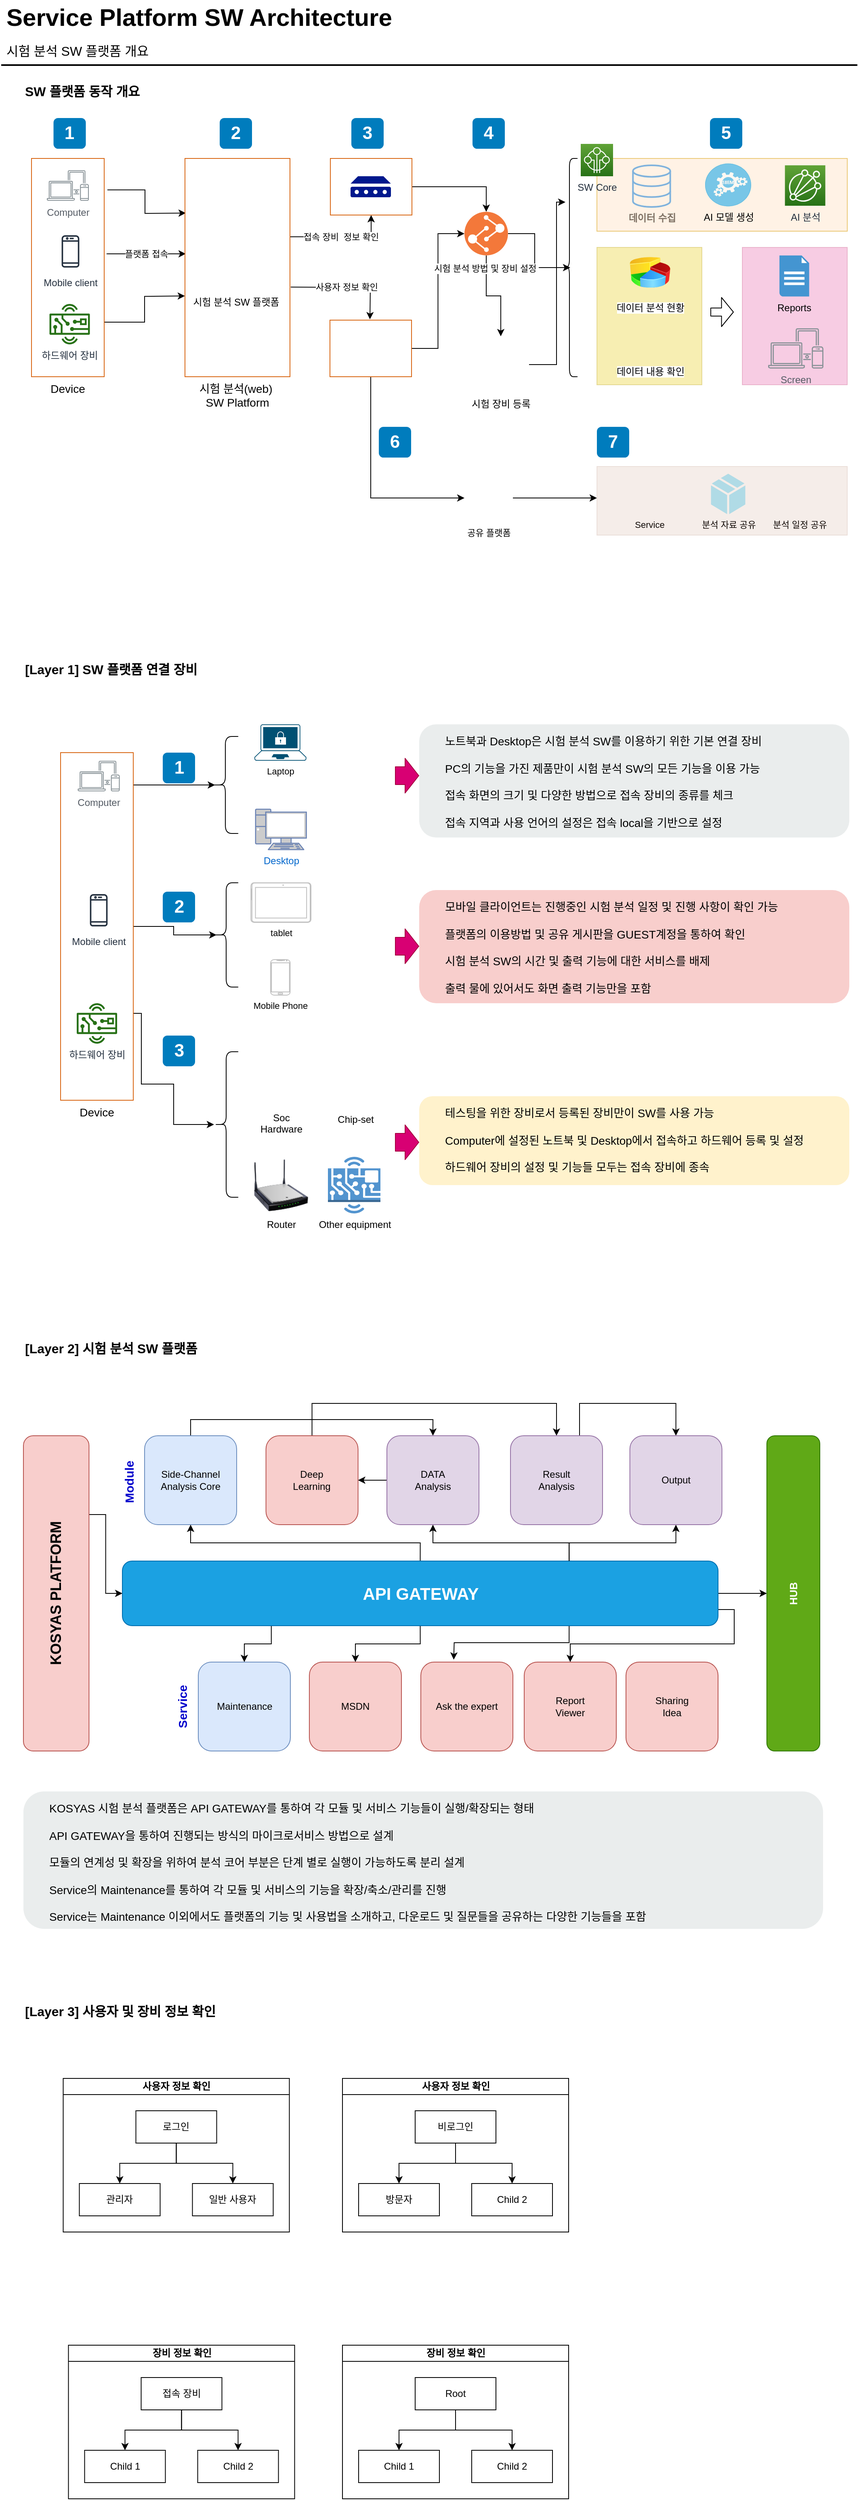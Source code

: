 <mxfile version="13.6.9" type="github">
  <diagram id="Ht1M8jgEwFfnCIfOTk4-" name="Page-1">
    <mxGraphModel dx="1422" dy="794" grid="1" gridSize="10" guides="1" tooltips="1" connect="1" arrows="1" fold="1" page="1" pageScale="1" pageWidth="1169" pageHeight="827" math="0" shadow="0">
      <root>
        <mxCell id="0" />
        <mxCell id="1" parent="0" />
        <mxCell id="BgYx47iS89JeFPh7B9zp-11" value="데이터 수집" style="html=1;verticalLabelPosition=bottom;align=center;labelBackgroundColor=#ffffff;verticalAlign=top;strokeWidth=2;strokeColor=#0080F0;shadow=0;dashed=0;shape=mxgraph.ios7.icons.data;rounded=1;glass=0;fontStyle=1" vertex="1" parent="1">
          <mxGeometry x="834.64" y="268.5" width="46.18" height="51.5" as="geometry" />
        </mxCell>
        <mxCell id="SCVMTBWpLvtzJIhz15lM-34" value="" style="whiteSpace=wrap;html=1;fillColor=#ffe6cc;fontSize=14;dashed=0;fontStyle=0;align=center;verticalAlign=top;strokeColor=#d79b00;spacingLeft=0;labelPosition=center;verticalLabelPosition=bottom;opacity=50;" parent="1" vertex="1">
          <mxGeometry x="790" y="260" width="310" height="90" as="geometry" />
        </mxCell>
        <mxCell id="QFQmXC5sFYSZ4ZFRvqXh-67" value="" style="whiteSpace=wrap;html=1;fillColor=#d80073;fontSize=14;dashed=0;fontStyle=0;align=center;verticalAlign=top;strokeColor=#A50040;spacingLeft=0;labelPosition=center;verticalLabelPosition=bottom;opacity=20;fontColor=#ffffff;" parent="1" vertex="1">
          <mxGeometry x="970" y="370" width="130" height="170" as="geometry" />
        </mxCell>
        <mxCell id="QFQmXC5sFYSZ4ZFRvqXh-66" value="" style="whiteSpace=wrap;html=1;fillColor=#e3c800;fontSize=14;dashed=0;fontStyle=0;align=center;verticalAlign=top;strokeColor=#B09500;spacingLeft=0;labelPosition=center;verticalLabelPosition=bottom;opacity=30;fontColor=#ffffff;" parent="1" vertex="1">
          <mxGeometry x="790" y="370" width="130" height="170" as="geometry" />
        </mxCell>
        <mxCell id="QFQmXC5sFYSZ4ZFRvqXh-15" style="edgeStyle=orthogonalEdgeStyle;rounded=0;orthogonalLoop=1;jettySize=auto;html=1;exitX=1.044;exitY=0.144;exitDx=0;exitDy=0;entryX=0;entryY=0.25;entryDx=0;entryDy=0;exitPerimeter=0;" parent="1" source="-QjtrjUzRDEMRZ5MF8oH-14" edge="1">
          <mxGeometry relative="1" as="geometry">
            <mxPoint x="281" y="327.5" as="targetPoint" />
          </mxGeometry>
        </mxCell>
        <mxCell id="QFQmXC5sFYSZ4ZFRvqXh-16" style="edgeStyle=orthogonalEdgeStyle;rounded=0;orthogonalLoop=1;jettySize=auto;html=1;exitX=1;exitY=0.75;exitDx=0;exitDy=0;entryX=-0.008;entryY=0.63;entryDx=0;entryDy=0;entryPerimeter=0;" parent="1" source="-QjtrjUzRDEMRZ5MF8oH-14" edge="1">
          <mxGeometry relative="1" as="geometry">
            <mxPoint x="279.968" y="430.1" as="targetPoint" />
          </mxGeometry>
        </mxCell>
        <mxCell id="QFQmXC5sFYSZ4ZFRvqXh-17" value="플랫폼 접속" style="edgeStyle=orthogonalEdgeStyle;rounded=0;orthogonalLoop=1;jettySize=auto;html=1;exitX=1.033;exitY=0.437;exitDx=0;exitDy=0;entryX=0;entryY=0.437;entryDx=0;entryDy=0;entryPerimeter=0;exitPerimeter=0;" parent="1" source="-QjtrjUzRDEMRZ5MF8oH-14" edge="1">
          <mxGeometry relative="1" as="geometry">
            <mxPoint x="281" y="377.99" as="targetPoint" />
          </mxGeometry>
        </mxCell>
        <mxCell id="-QjtrjUzRDEMRZ5MF8oH-14" value="Device" style="whiteSpace=wrap;html=1;fillColor=none;fontSize=14;fontColor=#000000;dashed=0;fontStyle=0;align=center;verticalAlign=top;strokeColor=#D86613;gradientColor=none;spacingLeft=0;labelPosition=center;verticalLabelPosition=bottom;" parent="1" vertex="1">
          <mxGeometry x="90" y="260" width="90" height="270" as="geometry" />
        </mxCell>
        <mxCell id="-QjtrjUzRDEMRZ5MF8oH-9" value="1" style="rounded=1;whiteSpace=wrap;html=1;fillColor=#007CBD;strokeColor=none;fontColor=#FFFFFF;fontStyle=1;fontSize=22;" parent="1" vertex="1">
          <mxGeometry x="117.25" y="210" width="40" height="38" as="geometry" />
        </mxCell>
        <mxCell id="-QjtrjUzRDEMRZ5MF8oH-27" value="2" style="rounded=1;whiteSpace=wrap;html=1;fillColor=#007CBD;strokeColor=none;fontColor=#FFFFFF;fontStyle=1;fontSize=22;" parent="1" vertex="1">
          <mxGeometry x="323" y="210" width="40" height="38" as="geometry" />
        </mxCell>
        <mxCell id="-QjtrjUzRDEMRZ5MF8oH-28" value="3" style="rounded=1;whiteSpace=wrap;html=1;fillColor=#007CBD;strokeColor=none;fontColor=#FFFFFF;fontStyle=1;fontSize=22;" parent="1" vertex="1">
          <mxGeometry x="486" y="210" width="40" height="38" as="geometry" />
        </mxCell>
        <mxCell id="-QjtrjUzRDEMRZ5MF8oH-29" value="4" style="rounded=1;whiteSpace=wrap;html=1;fillColor=#007CBD;strokeColor=none;fontColor=#FFFFFF;fontStyle=1;fontSize=22;" parent="1" vertex="1">
          <mxGeometry x="636" y="210" width="40" height="38" as="geometry" />
        </mxCell>
        <mxCell id="-QjtrjUzRDEMRZ5MF8oH-31" value="6" style="rounded=1;whiteSpace=wrap;html=1;fillColor=#007CBD;strokeColor=none;fontColor=#FFFFFF;fontStyle=1;fontSize=22;" parent="1" vertex="1">
          <mxGeometry x="520" y="592" width="40" height="38" as="geometry" />
        </mxCell>
        <mxCell id="-QjtrjUzRDEMRZ5MF8oH-32" value="7" style="rounded=1;whiteSpace=wrap;html=1;fillColor=#007CBD;strokeColor=none;fontColor=#FFFFFF;fontStyle=1;fontSize=22;" parent="1" vertex="1">
          <mxGeometry x="790" y="592" width="40" height="38" as="geometry" />
        </mxCell>
        <mxCell id="-QjtrjUzRDEMRZ5MF8oH-47" value="Service Platform SW Architecture" style="text;html=1;resizable=0;points=[];autosize=1;align=left;verticalAlign=top;spacingTop=-4;fontSize=30;fontStyle=1" parent="1" vertex="1">
          <mxGeometry x="56.5" y="64.5" width="490" height="40" as="geometry" />
        </mxCell>
        <mxCell id="-QjtrjUzRDEMRZ5MF8oH-48" value="시험 분석 SW 플랫폼 개요" style="text;html=1;resizable=0;points=[];autosize=1;align=left;verticalAlign=top;spacingTop=-4;fontSize=16;" parent="1" vertex="1">
          <mxGeometry x="56.5" y="114.5" width="200" height="20" as="geometry" />
        </mxCell>
        <mxCell id="-QjtrjUzRDEMRZ5MF8oH-49" value="SW 플랫폼 동작 개요" style="text;html=1;resizable=0;points=[];autosize=1;align=left;verticalAlign=top;spacingTop=-4;fontSize=16;fontStyle=1" parent="1" vertex="1">
          <mxGeometry x="80" y="164.5" width="170" height="20" as="geometry" />
        </mxCell>
        <mxCell id="SCVMTBWpLvtzJIhz15lM-1" value="" style="line;strokeWidth=2;html=1;fontSize=14;" parent="1" vertex="1">
          <mxGeometry x="52.5" y="139.5" width="1060" height="10" as="geometry" />
        </mxCell>
        <mxCell id="QFQmXC5sFYSZ4ZFRvqXh-31" style="edgeStyle=orthogonalEdgeStyle;rounded=0;orthogonalLoop=1;jettySize=auto;html=1;exitX=0.25;exitY=0.2;exitDx=0;exitDy=0;exitPerimeter=0;entryX=0.25;entryY=0.2;entryDx=0;entryDy=0;entryPerimeter=0;" parent="1" source="SCVMTBWpLvtzJIhz15lM-5" target="SCVMTBWpLvtzJIhz15lM-5" edge="1">
          <mxGeometry relative="1" as="geometry" />
        </mxCell>
        <mxCell id="SCVMTBWpLvtzJIhz15lM-5" value="" style="shape=curlyBracket;whiteSpace=wrap;html=1;rounded=1;fontSize=14;" parent="1" vertex="1">
          <mxGeometry x="746" y="260" width="20" height="270" as="geometry" />
        </mxCell>
        <mxCell id="QFQmXC5sFYSZ4ZFRvqXh-5" value="Mobile client" style="outlineConnect=0;fontColor=#232F3E;gradientColor=none;strokeColor=#232F3E;fillColor=#ffffff;dashed=0;verticalLabelPosition=bottom;verticalAlign=top;align=center;html=1;fontSize=12;fontStyle=0;aspect=fixed;shape=mxgraph.aws4.resourceIcon;resIcon=mxgraph.aws4.mobile_client;" parent="1" vertex="1">
          <mxGeometry x="113.25" y="350" width="50" height="50" as="geometry" />
        </mxCell>
        <mxCell id="QFQmXC5sFYSZ4ZFRvqXh-8" value="하드웨어 장비" style="outlineConnect=0;fontColor=#232F3E;gradientColor=none;fillColor=#277116;strokeColor=none;dashed=0;verticalLabelPosition=bottom;verticalAlign=top;align=center;html=1;fontSize=12;fontStyle=0;aspect=fixed;pointerEvents=1;shape=mxgraph.aws4.hardware_board;" parent="1" vertex="1">
          <mxGeometry x="112.25" y="440" width="50" height="50" as="geometry" />
        </mxCell>
        <mxCell id="QFQmXC5sFYSZ4ZFRvqXh-13" value="시험 분석 SW 플랫폼" style="shape=image;html=1;verticalAlign=top;verticalLabelPosition=bottom;labelBackgroundColor=#ffffff;imageAspect=0;aspect=fixed;image=https://cdn4.iconfinder.com/data/icons/internet-security-flat-2/32/Internet_Security_Browser_webpage_website_web_page-128.png" parent="1" vertex="1">
          <mxGeometry x="294" y="326" width="98" height="98" as="geometry" />
        </mxCell>
        <mxCell id="QFQmXC5sFYSZ4ZFRvqXh-20" value="AI 분석&lt;br&gt;" style="outlineConnect=0;fontColor=#232F3E;gradientColor=#60A337;gradientDirection=north;fillColor=#277116;strokeColor=#ffffff;dashed=0;verticalLabelPosition=bottom;verticalAlign=top;align=center;html=1;fontSize=12;fontStyle=0;aspect=fixed;shape=mxgraph.aws4.resourceIcon;resIcon=mxgraph.aws4.iot_analytics;" parent="1" vertex="1">
          <mxGeometry x="1022.8" y="268.5" width="50" height="50" as="geometry" />
        </mxCell>
        <mxCell id="QFQmXC5sFYSZ4ZFRvqXh-23" value="데이터 분석 현황" style="image;html=1;image=img/lib/clip_art/finance/Pie_Chart_128x128.png" parent="1" vertex="1">
          <mxGeometry x="830.82" y="370.8" width="50" height="60" as="geometry" />
        </mxCell>
        <mxCell id="QFQmXC5sFYSZ4ZFRvqXh-26" value="" style="shape=image;html=1;verticalAlign=top;verticalLabelPosition=bottom;labelBackgroundColor=#ffffff;imageAspect=0;aspect=fixed;image=https://cdn0.iconfinder.com/data/icons/software-engineering-and-video-gaming/512/93_man_user_login_id_identity-128.png" parent="1" vertex="1">
          <mxGeometry x="475" y="460" width="70" height="70" as="geometry" />
        </mxCell>
        <mxCell id="QFQmXC5sFYSZ4ZFRvqXh-28" value="사용자 정보 확인" style="edgeStyle=orthogonalEdgeStyle;rounded=0;orthogonalLoop=1;jettySize=auto;html=1;exitX=1.015;exitY=0.593;exitDx=0;exitDy=0;entryX=0.5;entryY=0;entryDx=0;entryDy=0;exitPerimeter=0;" parent="1" edge="1">
          <mxGeometry relative="1" as="geometry">
            <mxPoint x="410.95" y="419.11" as="sourcePoint" />
            <mxPoint x="509" y="459" as="targetPoint" />
          </mxGeometry>
        </mxCell>
        <mxCell id="QFQmXC5sFYSZ4ZFRvqXh-30" value="접속 장비&amp;nbsp; 정보 확인" style="edgeStyle=orthogonalEdgeStyle;rounded=0;orthogonalLoop=1;jettySize=auto;html=1;exitX=1;exitY=0.359;exitDx=0;exitDy=0;entryX=0.5;entryY=1;entryDx=0;entryDy=0;exitPerimeter=0;" parent="1" source="QFQmXC5sFYSZ4ZFRvqXh-27" target="QFQmXC5sFYSZ4ZFRvqXh-33" edge="1">
          <mxGeometry relative="1" as="geometry" />
        </mxCell>
        <mxCell id="QFQmXC5sFYSZ4ZFRvqXh-27" value="시험 분석(web)&amp;nbsp;&lt;br&gt;SW Platform" style="whiteSpace=wrap;html=1;fillColor=none;fontSize=14;fontColor=#000000;dashed=0;fontStyle=0;align=center;verticalAlign=top;strokeColor=#D86613;gradientColor=none;spacingLeft=0;labelPosition=center;verticalLabelPosition=bottom;" parent="1" vertex="1">
          <mxGeometry x="280" y="260" width="130" height="270" as="geometry" />
        </mxCell>
        <mxCell id="QFQmXC5sFYSZ4ZFRvqXh-29" value="" style="aspect=fixed;pointerEvents=1;shadow=0;dashed=0;html=1;strokeColor=none;labelPosition=center;verticalLabelPosition=bottom;verticalAlign=top;align=center;fillColor=#00188D;shape=mxgraph.mscae.enterprise.device" parent="1" vertex="1">
          <mxGeometry x="485" y="282" width="50" height="26" as="geometry" />
        </mxCell>
        <mxCell id="QFQmXC5sFYSZ4ZFRvqXh-37" style="edgeStyle=orthogonalEdgeStyle;rounded=0;orthogonalLoop=1;jettySize=auto;html=1;exitX=1;exitY=0.5;exitDx=0;exitDy=0;entryX=0.5;entryY=0;entryDx=0;entryDy=0;" parent="1" source="QFQmXC5sFYSZ4ZFRvqXh-33" target="QFQmXC5sFYSZ4ZFRvqXh-46" edge="1">
          <mxGeometry relative="1" as="geometry" />
        </mxCell>
        <mxCell id="QFQmXC5sFYSZ4ZFRvqXh-33" value="" style="whiteSpace=wrap;html=1;fillColor=none;fontSize=14;fontColor=#000000;dashed=0;fontStyle=0;align=center;verticalAlign=top;strokeColor=#D86613;gradientColor=none;spacingLeft=0;labelPosition=center;verticalLabelPosition=bottom;" parent="1" vertex="1">
          <mxGeometry x="460" y="260" width="101" height="70" as="geometry" />
        </mxCell>
        <mxCell id="QFQmXC5sFYSZ4ZFRvqXh-36" style="edgeStyle=orthogonalEdgeStyle;rounded=0;orthogonalLoop=1;jettySize=auto;html=1;exitX=1;exitY=0.5;exitDx=0;exitDy=0;entryX=0;entryY=0.5;entryDx=0;entryDy=0;" parent="1" source="QFQmXC5sFYSZ4ZFRvqXh-35" target="QFQmXC5sFYSZ4ZFRvqXh-46" edge="1">
          <mxGeometry relative="1" as="geometry" />
        </mxCell>
        <mxCell id="QFQmXC5sFYSZ4ZFRvqXh-72" style="edgeStyle=orthogonalEdgeStyle;rounded=0;orthogonalLoop=1;jettySize=auto;html=1;exitX=0.5;exitY=1;exitDx=0;exitDy=0;entryX=0;entryY=0.5;entryDx=0;entryDy=0;" parent="1" source="QFQmXC5sFYSZ4ZFRvqXh-35" target="QFQmXC5sFYSZ4ZFRvqXh-71" edge="1">
          <mxGeometry relative="1" as="geometry" />
        </mxCell>
        <mxCell id="QFQmXC5sFYSZ4ZFRvqXh-35" value="" style="whiteSpace=wrap;html=1;fillColor=none;fontSize=14;fontColor=#000000;dashed=0;fontStyle=0;align=center;verticalAlign=top;strokeColor=#D86613;gradientColor=none;spacingLeft=0;labelPosition=center;verticalLabelPosition=bottom;" parent="1" vertex="1">
          <mxGeometry x="459.5" y="460" width="101" height="70" as="geometry" />
        </mxCell>
        <mxCell id="QFQmXC5sFYSZ4ZFRvqXh-40" value="Reports" style="shadow=0;dashed=0;html=1;strokeColor=none;fillColor=#4495D1;labelPosition=center;verticalLabelPosition=bottom;verticalAlign=top;align=center;outlineConnect=0;shape=mxgraph.veeam.2d.report;" parent="1" vertex="1">
          <mxGeometry x="1016" y="380" width="36.8" height="50.8" as="geometry" />
        </mxCell>
        <mxCell id="QFQmXC5sFYSZ4ZFRvqXh-48" style="edgeStyle=orthogonalEdgeStyle;rounded=0;orthogonalLoop=1;jettySize=auto;html=1;exitX=1;exitY=0.5;exitDx=0;exitDy=0;entryX=0.55;entryY=0.5;entryDx=0;entryDy=0;entryPerimeter=0;" parent="1" source="QFQmXC5sFYSZ4ZFRvqXh-46" target="SCVMTBWpLvtzJIhz15lM-5" edge="1">
          <mxGeometry relative="1" as="geometry" />
        </mxCell>
        <mxCell id="P20q1qlM85yPXvBPcYlH-22" style="edgeStyle=orthogonalEdgeStyle;rounded=0;orthogonalLoop=1;jettySize=auto;html=1;exitX=0.5;exitY=1;exitDx=0;exitDy=0;entryX=0.5;entryY=0;entryDx=0;entryDy=0;" parent="1" source="QFQmXC5sFYSZ4ZFRvqXh-46" target="P20q1qlM85yPXvBPcYlH-21" edge="1">
          <mxGeometry relative="1" as="geometry" />
        </mxCell>
        <mxCell id="QFQmXC5sFYSZ4ZFRvqXh-46" value="시험 분석 방법 및 장비 설정&amp;nbsp;" style="aspect=fixed;perimeter=ellipsePerimeter;html=1;align=center;shadow=0;dashed=0;labelBackgroundColor=#ffffff;fontSize=11;spacingTop=3;image;image=img/lib/ibm/devops/build_test.svg;" parent="1" vertex="1">
          <mxGeometry x="626" y="326" width="54" height="54" as="geometry" />
        </mxCell>
        <mxCell id="QFQmXC5sFYSZ4ZFRvqXh-49" value="5" style="rounded=1;whiteSpace=wrap;html=1;fillColor=#007CBD;strokeColor=none;fontColor=#FFFFFF;fontStyle=1;fontSize=22;" parent="1" vertex="1">
          <mxGeometry x="930" y="210" width="40" height="38" as="geometry" />
        </mxCell>
        <mxCell id="QFQmXC5sFYSZ4ZFRvqXh-53" value="데이터 내용 확인" style="shape=image;html=1;verticalAlign=top;verticalLabelPosition=bottom;labelBackgroundColor=#ffffff;imageAspect=0;aspect=fixed;image=https://cdn0.iconfinder.com/data/icons/business-management-3-4/256/m-21-128.png;opacity=50;" parent="1" vertex="1">
          <mxGeometry x="830.82" y="460" width="50" height="50" as="geometry" />
        </mxCell>
        <mxCell id="QFQmXC5sFYSZ4ZFRvqXh-54" value="AI 모델 생성" style="fillColor=#28A8E0;verticalLabelPosition=bottom;html=1;strokeColor=#ffffff;verticalAlign=top;align=center;points=[[0.145,0.145,0],[0.5,0,0],[0.855,0.145,0],[1,0.5,0],[0.855,0.855,0],[0.5,1,0],[0.145,0.855,0],[0,0.5,0]];pointerEvents=1;shape=mxgraph.cisco_safe.compositeIcon;bgIcon=ellipse;resIcon=mxgraph.cisco_safe.capability.analysis_correlation;opacity=50;" parent="1" vertex="1">
          <mxGeometry x="924" y="266.25" width="57" height="53" as="geometry" />
        </mxCell>
        <mxCell id="QFQmXC5sFYSZ4ZFRvqXh-59" value="SW Core" style="outlineConnect=0;fontColor=#232F3E;gradientColor=#60A337;gradientDirection=north;fillColor=#277116;strokeColor=#ffffff;dashed=0;verticalLabelPosition=bottom;verticalAlign=top;align=center;html=1;fontSize=12;fontStyle=0;aspect=fixed;shape=mxgraph.aws4.resourceIcon;resIcon=mxgraph.aws4.internet_of_things;" parent="1" vertex="1">
          <mxGeometry x="770" y="242" width="40" height="40" as="geometry" />
        </mxCell>
        <mxCell id="SCVMTBWpLvtzJIhz15lM-30" value="Screen" style="outlineConnect=0;gradientColor=none;fontColor=#545B64;strokeColor=none;fillColor=#879196;dashed=0;verticalLabelPosition=bottom;verticalAlign=top;align=center;html=1;fontSize=12;fontStyle=0;aspect=fixed;shape=mxgraph.aws4.illustration_devices;pointerEvents=1" parent="1" vertex="1">
          <mxGeometry x="1002" y="470" width="68.42" height="50" as="geometry" />
        </mxCell>
        <mxCell id="QFQmXC5sFYSZ4ZFRvqXh-68" value="" style="shape=flexArrow;endArrow=classic;html=1;endWidth=25;endSize=4.57;" parent="1" edge="1">
          <mxGeometry width="50" height="50" relative="1" as="geometry">
            <mxPoint x="930.5" y="450" as="sourcePoint" />
            <mxPoint x="959.5" y="450" as="targetPoint" />
          </mxGeometry>
        </mxCell>
        <mxCell id="QFQmXC5sFYSZ4ZFRvqXh-77" style="edgeStyle=orthogonalEdgeStyle;rounded=0;orthogonalLoop=1;jettySize=auto;html=1;exitX=1;exitY=0.5;exitDx=0;exitDy=0;entryX=0;entryY=0.5;entryDx=0;entryDy=0;fontSize=11;fontColor=#000000;" parent="1" source="QFQmXC5sFYSZ4ZFRvqXh-71" edge="1">
          <mxGeometry relative="1" as="geometry">
            <mxPoint x="790" y="680" as="targetPoint" />
          </mxGeometry>
        </mxCell>
        <mxCell id="QFQmXC5sFYSZ4ZFRvqXh-71" value="공유 플랫폼" style="shape=image;html=1;verticalAlign=top;verticalLabelPosition=bottom;labelBackgroundColor=#ffffff;imageAspect=0;aspect=fixed;image=https://cdn2.iconfinder.com/data/icons/quarantine-4/64/online_community_work_communication_meeting_monitor0-128.png;opacity=30;fontSize=11;" parent="1" vertex="1">
          <mxGeometry x="626" y="650" width="60" height="60" as="geometry" />
        </mxCell>
        <mxCell id="QFQmXC5sFYSZ4ZFRvqXh-78" value="Service" style="shape=image;html=1;verticalAlign=top;verticalLabelPosition=bottom;labelBackgroundColor=#ffffff;imageAspect=0;aspect=fixed;image=https://cdn4.iconfinder.com/data/icons/free-3d-social-icons/png/128x128/MySpace.png;fontSize=11;fontColor=#000000;opacity=30;" parent="1" vertex="1">
          <mxGeometry x="830" y="650" width="50" height="50" as="geometry" />
        </mxCell>
        <mxCell id="QFQmXC5sFYSZ4ZFRvqXh-80" value="분석 일정 공유" style="shape=image;html=1;verticalAlign=top;verticalLabelPosition=bottom;labelBackgroundColor=#ffffff;imageAspect=0;aspect=fixed;image=https://cdn0.iconfinder.com/data/icons/ikooni-outline-free-basic/128/free-20-128.png;fontSize=11;fontColor=#000000;opacity=30;" parent="1" vertex="1">
          <mxGeometry x="1016" y="650" width="50" height="50" as="geometry" />
        </mxCell>
        <mxCell id="QFQmXC5sFYSZ4ZFRvqXh-79" value="분석 자료 공유" style="verticalLabelPosition=bottom;html=1;verticalAlign=top;align=center;strokeColor=none;fillColor=#00BEF2;shape=mxgraph.azure.cloud_service_package_file;fontSize=11;fontColor=#000000;opacity=30;" parent="1" vertex="1">
          <mxGeometry x="931.25" y="650" width="42.5" height="50" as="geometry" />
        </mxCell>
        <mxCell id="QFQmXC5sFYSZ4ZFRvqXh-81" value="" style="whiteSpace=wrap;html=1;fillColor=#a0522d;fontSize=14;dashed=0;fontStyle=0;align=center;verticalAlign=top;strokeColor=#6D1F00;spacingLeft=0;labelPosition=center;verticalLabelPosition=bottom;opacity=10;fontColor=#ffffff;" parent="1" vertex="1">
          <mxGeometry x="790" y="641" width="310" height="85" as="geometry" />
        </mxCell>
        <mxCell id="QFQmXC5sFYSZ4ZFRvqXh-82" value="[Layer 1] SW 플랫폼 연결 장비" style="text;html=1;resizable=0;points=[];autosize=1;align=left;verticalAlign=top;spacingTop=-4;fontSize=16;fontStyle=1" parent="1" vertex="1">
          <mxGeometry x="80" y="880" width="240" height="20" as="geometry" />
        </mxCell>
        <mxCell id="QFQmXC5sFYSZ4ZFRvqXh-97" style="edgeStyle=orthogonalEdgeStyle;rounded=0;orthogonalLoop=1;jettySize=auto;html=1;exitX=1;exitY=0.25;exitDx=0;exitDy=0;entryX=0.1;entryY=0.5;entryDx=0;entryDy=0;entryPerimeter=0;fontSize=11;fontColor=#000000;" parent="1" source="QFQmXC5sFYSZ4ZFRvqXh-83" target="QFQmXC5sFYSZ4ZFRvqXh-87" edge="1">
          <mxGeometry relative="1" as="geometry">
            <Array as="points">
              <mxPoint x="216" y="1035" />
            </Array>
          </mxGeometry>
        </mxCell>
        <mxCell id="QFQmXC5sFYSZ4ZFRvqXh-102" style="edgeStyle=orthogonalEdgeStyle;rounded=0;orthogonalLoop=1;jettySize=auto;html=1;exitX=1;exitY=0.5;exitDx=0;exitDy=0;entryX=0.1;entryY=0.5;entryDx=0;entryDy=0;entryPerimeter=0;fontSize=11;fontColor=#000000;" parent="1" source="QFQmXC5sFYSZ4ZFRvqXh-83" target="QFQmXC5sFYSZ4ZFRvqXh-98" edge="1">
          <mxGeometry relative="1" as="geometry" />
        </mxCell>
        <mxCell id="P20q1qlM85yPXvBPcYlH-17" style="edgeStyle=orthogonalEdgeStyle;rounded=0;orthogonalLoop=1;jettySize=auto;html=1;exitX=1;exitY=0.75;exitDx=0;exitDy=0;" parent="1" source="QFQmXC5sFYSZ4ZFRvqXh-83" target="P20q1qlM85yPXvBPcYlH-16" edge="1">
          <mxGeometry relative="1" as="geometry">
            <Array as="points">
              <mxPoint x="226" y="1318" />
              <mxPoint x="226" y="1405" />
              <mxPoint x="266" y="1405" />
              <mxPoint x="266" y="1455" />
            </Array>
          </mxGeometry>
        </mxCell>
        <mxCell id="QFQmXC5sFYSZ4ZFRvqXh-83" value="Device" style="whiteSpace=wrap;html=1;fillColor=none;fontSize=14;fontColor=#000000;dashed=0;fontStyle=0;align=center;verticalAlign=top;strokeColor=#D86613;gradientColor=none;spacingLeft=0;labelPosition=center;verticalLabelPosition=bottom;" parent="1" vertex="1">
          <mxGeometry x="126" y="995" width="90" height="430" as="geometry" />
        </mxCell>
        <mxCell id="QFQmXC5sFYSZ4ZFRvqXh-84" value="Computer" style="outlineConnect=0;gradientColor=none;fontColor=#545B64;strokeColor=none;fillColor=#879196;dashed=0;verticalLabelPosition=bottom;verticalAlign=top;align=center;html=1;fontSize=12;fontStyle=0;aspect=fixed;shape=mxgraph.aws4.illustration_devices;pointerEvents=1" parent="1" vertex="1">
          <mxGeometry x="147.25" y="1005" width="52" height="38" as="geometry" />
        </mxCell>
        <mxCell id="QFQmXC5sFYSZ4ZFRvqXh-85" value="Mobile client" style="outlineConnect=0;fontColor=#232F3E;gradientColor=none;strokeColor=#232F3E;fillColor=#ffffff;dashed=0;verticalLabelPosition=bottom;verticalAlign=top;align=center;html=1;fontSize=12;fontStyle=0;aspect=fixed;shape=mxgraph.aws4.resourceIcon;resIcon=mxgraph.aws4.mobile_client;" parent="1" vertex="1">
          <mxGeometry x="148.25" y="1165" width="50" height="50" as="geometry" />
        </mxCell>
        <mxCell id="QFQmXC5sFYSZ4ZFRvqXh-86" value="하드웨어 장비" style="outlineConnect=0;fontColor=#232F3E;gradientColor=none;fillColor=#277116;strokeColor=none;dashed=0;verticalLabelPosition=bottom;verticalAlign=top;align=center;html=1;fontSize=12;fontStyle=0;aspect=fixed;pointerEvents=1;shape=mxgraph.aws4.hardware_board;" parent="1" vertex="1">
          <mxGeometry x="146" y="1305" width="50" height="50" as="geometry" />
        </mxCell>
        <mxCell id="QFQmXC5sFYSZ4ZFRvqXh-87" value="" style="shape=curlyBracket;whiteSpace=wrap;html=1;rounded=1;fontSize=14;" parent="1" vertex="1">
          <mxGeometry x="314" y="975" width="32" height="120" as="geometry" />
        </mxCell>
        <mxCell id="QFQmXC5sFYSZ4ZFRvqXh-92" value="Laptop" style="points=[[0.13,0.02,0],[0.5,0,0],[0.87,0.02,0],[0.885,0.4,0],[0.985,0.985,0],[0.5,1,0],[0.015,0.985,0],[0.115,0.4,0]];verticalLabelPosition=bottom;html=1;verticalAlign=top;aspect=fixed;align=center;pointerEvents=1;shape=mxgraph.cisco19.secure_endpoints;fillColor=#005073;strokeColor=none;fontSize=11;fontColor=#000000;" parent="1" vertex="1">
          <mxGeometry x="366" y="960" width="64.29" height="45" as="geometry" />
        </mxCell>
        <mxCell id="QFQmXC5sFYSZ4ZFRvqXh-94" value="Desktop" style="fontColor=#0066CC;verticalAlign=top;verticalLabelPosition=bottom;labelPosition=center;align=center;html=1;outlineConnect=0;fillColor=#CCCCCC;strokeColor=#6881B3;gradientColor=none;gradientDirection=north;strokeWidth=2;shape=mxgraph.networks.pc;" parent="1" vertex="1">
          <mxGeometry x="367.43" y="1065" width="62.86" height="50" as="geometry" />
        </mxCell>
        <mxCell id="QFQmXC5sFYSZ4ZFRvqXh-96" value="Computer" style="outlineConnect=0;gradientColor=none;fontColor=#545B64;strokeColor=none;fillColor=#879196;dashed=0;verticalLabelPosition=bottom;verticalAlign=top;align=center;html=1;fontSize=12;fontStyle=0;aspect=fixed;shape=mxgraph.aws4.illustration_devices;pointerEvents=1" parent="1" vertex="1">
          <mxGeometry x="109" y="274.5" width="52" height="38" as="geometry" />
        </mxCell>
        <mxCell id="QFQmXC5sFYSZ4ZFRvqXh-98" value="" style="shape=curlyBracket;whiteSpace=wrap;html=1;rounded=1;fontSize=14;" parent="1" vertex="1">
          <mxGeometry x="316" y="1156" width="30" height="129" as="geometry" />
        </mxCell>
        <mxCell id="QFQmXC5sFYSZ4ZFRvqXh-99" value="tablet" style="verticalLabelPosition=bottom;verticalAlign=top;html=1;shadow=0;dashed=0;strokeWidth=1;shape=mxgraph.android.tab2;strokeColor=#c0c0c0;direction=north;fontSize=11;fontColor=#000000;" parent="1" vertex="1">
          <mxGeometry x="361.65" y="1156" width="74.35" height="49" as="geometry" />
        </mxCell>
        <mxCell id="QFQmXC5sFYSZ4ZFRvqXh-101" value="Mobile Phone" style="verticalLabelPosition=bottom;verticalAlign=top;html=1;shadow=0;dashed=0;strokeWidth=1;shape=mxgraph.android.phone2;strokeColor=#c0c0c0;fontSize=11;fontColor=#000000;" parent="1" vertex="1">
          <mxGeometry x="386.07" y="1251" width="24.14" height="44" as="geometry" />
        </mxCell>
        <mxCell id="P20q1qlM85yPXvBPcYlH-1" value="" style="rounded=1;whiteSpace=wrap;html=1;fillColor=#EAEDED;fontSize=22;fontColor=#FFFFFF;strokeColor=none;labelBackgroundColor=none;shadow=0;sketch=0;" parent="1" vertex="1">
          <mxGeometry x="570" y="960" width="532.5" height="140" as="geometry" />
        </mxCell>
        <mxCell id="P20q1qlM85yPXvBPcYlH-2" value="1" style="rounded=1;whiteSpace=wrap;html=1;fillColor=#007CBD;strokeColor=none;fontColor=#FFFFFF;fontStyle=1;fontSize=22;labelBackgroundColor=none;" parent="1" vertex="1">
          <mxGeometry x="252.5" y="995" width="40" height="38" as="geometry" />
        </mxCell>
        <mxCell id="P20q1qlM85yPXvBPcYlH-3" value="2" style="rounded=1;whiteSpace=wrap;html=1;fillColor=#007CBD;strokeColor=none;fontColor=#FFFFFF;fontStyle=1;fontSize=22;labelBackgroundColor=none;" parent="1" vertex="1">
          <mxGeometry x="252.5" y="1167" width="40" height="38" as="geometry" />
        </mxCell>
        <mxCell id="P20q1qlM85yPXvBPcYlH-4" value="3" style="rounded=1;whiteSpace=wrap;html=1;fillColor=#007CBD;strokeColor=none;fontColor=#FFFFFF;fontStyle=1;fontSize=22;labelBackgroundColor=none;" parent="1" vertex="1">
          <mxGeometry x="252.5" y="1345" width="40" height="38" as="geometry" />
        </mxCell>
        <mxCell id="P20q1qlM85yPXvBPcYlH-5" value="노트북과 Desktop은 시험 분석 SW를 이용하기 위한 기본 연결 장비&lt;br&gt;&lt;br&gt;PC의 기능을 가진 제품만이 시험 분석 SW의 모든 기능을 이용 가능&lt;br&gt;&lt;br&gt;접속 화면의 크기 및 다양한 방법으로 접속 장비의 종류를 체크&lt;br&gt;&lt;br&gt;접속 지역과 사용 언어의 설정은 접속 local을 기반으로 설정" style="text;html=1;align=left;verticalAlign=top;spacingTop=-4;fontSize=14;labelBackgroundColor=none;whiteSpace=wrap;" parent="1" vertex="1">
          <mxGeometry x="600" y="970" width="490" height="120" as="geometry" />
        </mxCell>
        <mxCell id="P20q1qlM85yPXvBPcYlH-11" value="Soc&lt;br&gt;Hardware" style="shape=image;html=1;verticalAlign=top;verticalLabelPosition=bottom;labelBackgroundColor=#ffffff;imageAspect=0;aspect=fixed;image=https://cdn2.iconfinder.com/data/icons/computer-technology-23/64/processor-Cpu-microchip-hardware-128.png" parent="1" vertex="1">
          <mxGeometry x="364.86" y="1365" width="68" height="68" as="geometry" />
        </mxCell>
        <mxCell id="P20q1qlM85yPXvBPcYlH-12" value="Other equipment" style="outlineConnect=0;dashed=0;verticalLabelPosition=bottom;verticalAlign=top;align=center;html=1;shape=mxgraph.aws3.hardware_board;fillColor=#5294CF;gradientColor=none;" parent="1" vertex="1">
          <mxGeometry x="457" y="1495" width="65" height="70" as="geometry" />
        </mxCell>
        <mxCell id="P20q1qlM85yPXvBPcYlH-14" value="Router" style="image;html=1;image=img/lib/clip_art/networking/Wireless_Router_N_128x128.png" parent="1" vertex="1">
          <mxGeometry x="365.33" y="1495" width="67" height="70" as="geometry" />
        </mxCell>
        <mxCell id="P20q1qlM85yPXvBPcYlH-15" value="Chip-set" style="shape=image;html=1;verticalAlign=top;verticalLabelPosition=bottom;labelBackgroundColor=#ffffff;imageAspect=0;aspect=fixed;image=https://cdn2.iconfinder.com/data/icons/computer-and-gadget-devices/128/Integrated-circuits-chip-transistor-electronic-128.png" parent="1" vertex="1">
          <mxGeometry x="456" y="1365" width="70" height="70" as="geometry" />
        </mxCell>
        <mxCell id="P20q1qlM85yPXvBPcYlH-16" value="" style="shape=curlyBracket;whiteSpace=wrap;html=1;rounded=1;fontSize=14;" parent="1" vertex="1">
          <mxGeometry x="316" y="1365" width="30" height="180" as="geometry" />
        </mxCell>
        <mxCell id="P20q1qlM85yPXvBPcYlH-23" style="edgeStyle=orthogonalEdgeStyle;rounded=0;orthogonalLoop=1;jettySize=auto;html=1;exitX=1;exitY=0.5;exitDx=0;exitDy=0;entryX=0.25;entryY=0.2;entryDx=0;entryDy=0;entryPerimeter=0;" parent="1" source="P20q1qlM85yPXvBPcYlH-21" target="SCVMTBWpLvtzJIhz15lM-5" edge="1">
          <mxGeometry relative="1" as="geometry">
            <Array as="points">
              <mxPoint x="740" y="515" />
              <mxPoint x="740" y="314" />
            </Array>
          </mxGeometry>
        </mxCell>
        <mxCell id="P20q1qlM85yPXvBPcYlH-21" value="시험 장비 등록" style="shape=image;html=1;verticalAlign=top;verticalLabelPosition=bottom;labelBackgroundColor=#ffffff;imageAspect=0;aspect=fixed;image=https://cdn0.iconfinder.com/data/icons/fatcow/32/cash_register_2.png" parent="1" vertex="1">
          <mxGeometry x="636" y="480" width="70" height="70" as="geometry" />
        </mxCell>
        <mxCell id="P20q1qlM85yPXvBPcYlH-24" value="[Layer 2] 시험 분석 SW 플랫폼&amp;nbsp;" style="text;html=1;resizable=0;points=[];autosize=1;align=left;verticalAlign=top;spacingTop=-4;fontSize=16;fontStyle=1" parent="1" vertex="1">
          <mxGeometry x="80.0" y="1720" width="240" height="20" as="geometry" />
        </mxCell>
        <mxCell id="P20q1qlM85yPXvBPcYlH-25" value="[Layer 3] 사용자 및 장비 정보 확인&amp;nbsp;" style="text;html=1;resizable=0;points=[];autosize=1;align=left;verticalAlign=top;spacingTop=-4;fontSize=16;fontStyle=1" parent="1" vertex="1">
          <mxGeometry x="80.0" y="2540" width="270" height="20" as="geometry" />
        </mxCell>
        <mxCell id="P20q1qlM85yPXvBPcYlH-26" value="" style="rounded=1;whiteSpace=wrap;html=1;fillColor=#f8cecc;fontSize=22;labelBackgroundColor=none;strokeColor=none;" parent="1" vertex="1">
          <mxGeometry x="570" y="1165" width="532.5" height="140" as="geometry" />
        </mxCell>
        <mxCell id="P20q1qlM85yPXvBPcYlH-27" value="모바일 클라이언트는 진행중인 시험 분석 일정 및 진행 사항이 확인 가능&lt;br&gt;&lt;br&gt;플랫폼의 이용방법 및 공유 게시판을 GUEST계정을 통하여 확인&lt;br&gt;&lt;br&gt;시험 분석 SW의 시간 및 출력 기능에 대한 서비스를 배제&lt;br&gt;&lt;br&gt;출력 물에 있어서도 화면 출력 기능만을 포함" style="text;html=1;align=left;verticalAlign=top;spacingTop=-4;fontSize=14;labelBackgroundColor=none;whiteSpace=wrap;" parent="1" vertex="1">
          <mxGeometry x="600" y="1175" width="490" height="120" as="geometry" />
        </mxCell>
        <mxCell id="P20q1qlM85yPXvBPcYlH-28" value="" style="rounded=1;whiteSpace=wrap;html=1;fillColor=#fff2cc;fontSize=22;labelBackgroundColor=none;strokeColor=none;" parent="1" vertex="1">
          <mxGeometry x="570" y="1420" width="532.5" height="110" as="geometry" />
        </mxCell>
        <mxCell id="P20q1qlM85yPXvBPcYlH-29" value="테스팅을 위한 장비로서 등록된 장비만이 SW를 사용 가능&lt;br&gt;&lt;br&gt;Computer에 설정된 노트북 및 Desktop에서 접속하고 하드웨어 등록 및 설정&lt;br&gt;&lt;br&gt;하드웨어 장비의 설정 및 기능들 모두는 접속 장비에 종속&lt;br&gt;&lt;br&gt;&lt;br&gt;&lt;br&gt;&amp;nbsp;" style="text;html=1;align=left;verticalAlign=top;spacingTop=-4;fontSize=14;labelBackgroundColor=none;whiteSpace=wrap;" parent="1" vertex="1">
          <mxGeometry x="600" y="1430" width="490" height="95" as="geometry" />
        </mxCell>
        <mxCell id="o9lZUVFjSXX-9Ml6_j3k-18" style="edgeStyle=orthogonalEdgeStyle;rounded=0;orthogonalLoop=1;jettySize=auto;html=1;exitX=0.5;exitY=0;exitDx=0;exitDy=0;entryX=0.5;entryY=0;entryDx=0;entryDy=0;fontSize=15;fontColor=#0000CC;" parent="1" source="o9lZUVFjSXX-9Ml6_j3k-1" target="o9lZUVFjSXX-9Ml6_j3k-3" edge="1">
          <mxGeometry relative="1" as="geometry" />
        </mxCell>
        <mxCell id="o9lZUVFjSXX-9Ml6_j3k-1" value="Side-Channel&lt;br&gt;Analysis Core" style="rounded=1;whiteSpace=wrap;html=1;fillColor=#dae8fc;strokeColor=#6c8ebf;" parent="1" vertex="1">
          <mxGeometry x="230" y="1840" width="114" height="110" as="geometry" />
        </mxCell>
        <mxCell id="o9lZUVFjSXX-9Ml6_j3k-20" style="edgeStyle=orthogonalEdgeStyle;rounded=0;orthogonalLoop=1;jettySize=auto;html=1;exitX=0.5;exitY=0;exitDx=0;exitDy=0;entryX=0.5;entryY=0;entryDx=0;entryDy=0;fontSize=15;fontColor=#0000CC;" parent="1" source="o9lZUVFjSXX-9Ml6_j3k-2" target="o9lZUVFjSXX-9Ml6_j3k-17" edge="1">
          <mxGeometry relative="1" as="geometry">
            <Array as="points">
              <mxPoint x="437" y="1800" />
              <mxPoint x="740" y="1800" />
            </Array>
          </mxGeometry>
        </mxCell>
        <mxCell id="o9lZUVFjSXX-9Ml6_j3k-2" value="Deep&lt;br&gt;Learning" style="rounded=1;whiteSpace=wrap;html=1;fillColor=#f8cecc;strokeColor=#b85450;strokeWidth=1;" parent="1" vertex="1">
          <mxGeometry x="380.29" y="1840" width="114" height="110" as="geometry" />
        </mxCell>
        <mxCell id="o9lZUVFjSXX-9Ml6_j3k-19" style="edgeStyle=orthogonalEdgeStyle;rounded=0;orthogonalLoop=1;jettySize=auto;html=1;exitX=0;exitY=0.5;exitDx=0;exitDy=0;entryX=1;entryY=0.5;entryDx=0;entryDy=0;fontSize=15;fontColor=#0000CC;" parent="1" source="o9lZUVFjSXX-9Ml6_j3k-3" target="o9lZUVFjSXX-9Ml6_j3k-2" edge="1">
          <mxGeometry relative="1" as="geometry" />
        </mxCell>
        <mxCell id="o9lZUVFjSXX-9Ml6_j3k-3" value="DATA&lt;br&gt;Analysis" style="rounded=1;whiteSpace=wrap;html=1;fillColor=#e1d5e7;strokeColor=#9673a6;strokeWidth=1;" parent="1" vertex="1">
          <mxGeometry x="530" y="1840" width="114" height="110" as="geometry" />
        </mxCell>
        <mxCell id="o9lZUVFjSXX-9Ml6_j3k-21" style="edgeStyle=orthogonalEdgeStyle;rounded=0;orthogonalLoop=1;jettySize=auto;html=1;exitX=0.5;exitY=0;exitDx=0;exitDy=0;entryX=0.5;entryY=1;entryDx=0;entryDy=0;fontSize=15;fontColor=#0000CC;" parent="1" source="o9lZUVFjSXX-9Ml6_j3k-4" target="o9lZUVFjSXX-9Ml6_j3k-1" edge="1">
          <mxGeometry relative="1" as="geometry" />
        </mxCell>
        <mxCell id="o9lZUVFjSXX-9Ml6_j3k-24" style="edgeStyle=orthogonalEdgeStyle;rounded=0;orthogonalLoop=1;jettySize=auto;html=1;exitX=0.25;exitY=1;exitDx=0;exitDy=0;entryX=0.5;entryY=0;entryDx=0;entryDy=0;fontSize=18;fontColor=#0000CC;" parent="1" source="o9lZUVFjSXX-9Ml6_j3k-4" target="o9lZUVFjSXX-9Ml6_j3k-6" edge="1">
          <mxGeometry relative="1" as="geometry" />
        </mxCell>
        <mxCell id="o9lZUVFjSXX-9Ml6_j3k-25" style="edgeStyle=orthogonalEdgeStyle;rounded=0;orthogonalLoop=1;jettySize=auto;html=1;exitX=0.75;exitY=1;exitDx=0;exitDy=0;fontSize=18;fontColor=#0000CC;" parent="1" source="o9lZUVFjSXX-9Ml6_j3k-4" edge="1">
          <mxGeometry relative="1" as="geometry">
            <mxPoint x="612.75" y="2117" as="targetPoint" />
          </mxGeometry>
        </mxCell>
        <mxCell id="o9lZUVFjSXX-9Ml6_j3k-26" style="edgeStyle=orthogonalEdgeStyle;rounded=0;orthogonalLoop=1;jettySize=auto;html=1;exitX=1;exitY=0.75;exitDx=0;exitDy=0;fontSize=18;fontColor=#0000CC;" parent="1" source="o9lZUVFjSXX-9Ml6_j3k-4" target="o9lZUVFjSXX-9Ml6_j3k-8" edge="1">
          <mxGeometry relative="1" as="geometry" />
        </mxCell>
        <mxCell id="o9lZUVFjSXX-9Ml6_j3k-33" value="" style="edgeStyle=orthogonalEdgeStyle;rounded=0;orthogonalLoop=1;jettySize=auto;html=1;fontSize=18;fontColor=#0000CC;" parent="1" source="o9lZUVFjSXX-9Ml6_j3k-4" target="o9lZUVFjSXX-9Ml6_j3k-9" edge="1">
          <mxGeometry relative="1" as="geometry" />
        </mxCell>
        <mxCell id="o9lZUVFjSXX-9Ml6_j3k-34" style="edgeStyle=orthogonalEdgeStyle;rounded=0;orthogonalLoop=1;jettySize=auto;html=1;exitX=0.75;exitY=0;exitDx=0;exitDy=0;entryX=0.5;entryY=1;entryDx=0;entryDy=0;fontSize=18;fontColor=#0000CC;" parent="1" source="o9lZUVFjSXX-9Ml6_j3k-4" target="o9lZUVFjSXX-9Ml6_j3k-29" edge="1">
          <mxGeometry relative="1" as="geometry" />
        </mxCell>
        <mxCell id="BgYx47iS89JeFPh7B9zp-13" style="edgeStyle=orthogonalEdgeStyle;rounded=0;orthogonalLoop=1;jettySize=auto;html=1;exitX=0.5;exitY=1;exitDx=0;exitDy=0;entryX=0.5;entryY=0;entryDx=0;entryDy=0;" edge="1" parent="1" source="o9lZUVFjSXX-9Ml6_j3k-4" target="BgYx47iS89JeFPh7B9zp-12">
          <mxGeometry relative="1" as="geometry" />
        </mxCell>
        <mxCell id="o9lZUVFjSXX-9Ml6_j3k-4" value="API GATEWAY" style="rounded=1;whiteSpace=wrap;html=1;strokeWidth=1;fontStyle=1;fontSize=21;fillColor=#1ba1e2;strokeColor=#006EAF;fontColor=#ffffff;" parent="1" vertex="1">
          <mxGeometry x="202.5" y="1995" width="737.5" height="80" as="geometry" />
        </mxCell>
        <mxCell id="o9lZUVFjSXX-9Ml6_j3k-22" style="edgeStyle=orthogonalEdgeStyle;rounded=0;orthogonalLoop=1;jettySize=auto;html=1;exitX=1;exitY=0.25;exitDx=0;exitDy=0;entryX=0;entryY=0.5;entryDx=0;entryDy=0;fontSize=15;fontColor=#0000CC;" parent="1" source="o9lZUVFjSXX-9Ml6_j3k-5" target="o9lZUVFjSXX-9Ml6_j3k-4" edge="1">
          <mxGeometry relative="1" as="geometry" />
        </mxCell>
        <mxCell id="o9lZUVFjSXX-9Ml6_j3k-5" value="KOSYAS PLATFORM" style="rounded=1;whiteSpace=wrap;html=1;fillColor=#f8cecc;strokeColor=#b85450;strokeWidth=1;horizontal=0;fontStyle=1;fontSize=18;" parent="1" vertex="1">
          <mxGeometry x="80" y="1840" width="81.2" height="390" as="geometry" />
        </mxCell>
        <mxCell id="o9lZUVFjSXX-9Ml6_j3k-6" value="Maintenance" style="rounded=1;whiteSpace=wrap;html=1;fillColor=#dae8fc;strokeColor=#6c8ebf;" parent="1" vertex="1">
          <mxGeometry x="296.5" y="2120" width="114" height="110" as="geometry" />
        </mxCell>
        <mxCell id="o9lZUVFjSXX-9Ml6_j3k-7" value="Ask the expert" style="rounded=1;whiteSpace=wrap;html=1;fillColor=#f8cecc;strokeColor=#b85450;strokeWidth=1;" parent="1" vertex="1">
          <mxGeometry x="572" y="2120" width="114" height="110" as="geometry" />
        </mxCell>
        <mxCell id="o9lZUVFjSXX-9Ml6_j3k-8" value="Report&lt;br&gt;Viewer" style="rounded=1;whiteSpace=wrap;html=1;fillColor=#f8cecc;strokeColor=#b85450;strokeWidth=1;" parent="1" vertex="1">
          <mxGeometry x="700" y="2120" width="114" height="110" as="geometry" />
        </mxCell>
        <mxCell id="o9lZUVFjSXX-9Ml6_j3k-9" value="HUB" style="rounded=1;whiteSpace=wrap;html=1;fillColor=#60a917;strokeColor=#2D7600;strokeWidth=1;horizontal=0;fontStyle=1;fontSize=13;fontColor=#ffffff;" parent="1" vertex="1">
          <mxGeometry x="1000.4" y="1840" width="65.6" height="390" as="geometry" />
        </mxCell>
        <mxCell id="o9lZUVFjSXX-9Ml6_j3k-10" value="Module" style="text;html=1;strokeColor=none;fillColor=none;align=center;verticalAlign=middle;whiteSpace=wrap;rounded=0;fontSize=15;fontStyle=1;horizontal=0;fontColor=#0000CC;" parent="1" vertex="1">
          <mxGeometry x="190" y="1890" width="40" height="15" as="geometry" />
        </mxCell>
        <mxCell id="o9lZUVFjSXX-9Ml6_j3k-14" value="Service" style="text;html=1;strokeColor=none;fillColor=none;align=center;verticalAlign=middle;whiteSpace=wrap;rounded=0;fontSize=15;fontStyle=1;horizontal=0;fontColor=#0000CC;" parent="1" vertex="1">
          <mxGeometry x="256.5" y="2167.5" width="40" height="15" as="geometry" />
        </mxCell>
        <mxCell id="BgYx47iS89JeFPh7B9zp-1" style="edgeStyle=orthogonalEdgeStyle;rounded=0;orthogonalLoop=1;jettySize=auto;html=1;exitX=0.75;exitY=0;exitDx=0;exitDy=0;entryX=0.5;entryY=0;entryDx=0;entryDy=0;" edge="1" parent="1" source="o9lZUVFjSXX-9Ml6_j3k-17" target="o9lZUVFjSXX-9Ml6_j3k-29">
          <mxGeometry relative="1" as="geometry">
            <Array as="points">
              <mxPoint x="769" y="1800" />
              <mxPoint x="888" y="1800" />
            </Array>
          </mxGeometry>
        </mxCell>
        <mxCell id="o9lZUVFjSXX-9Ml6_j3k-17" value="Result&lt;br&gt;Analysis" style="rounded=1;whiteSpace=wrap;html=1;fillColor=#e1d5e7;strokeColor=#9673a6;strokeWidth=1;" parent="1" vertex="1">
          <mxGeometry x="683" y="1840" width="114" height="110" as="geometry" />
        </mxCell>
        <mxCell id="o9lZUVFjSXX-9Ml6_j3k-23" style="edgeStyle=orthogonalEdgeStyle;rounded=0;orthogonalLoop=1;jettySize=auto;html=1;exitX=0.75;exitY=0;exitDx=0;exitDy=0;entryX=0.5;entryY=1;entryDx=0;entryDy=0;fontSize=15;fontColor=#0000CC;" parent="1" source="o9lZUVFjSXX-9Ml6_j3k-4" target="o9lZUVFjSXX-9Ml6_j3k-3" edge="1">
          <mxGeometry relative="1" as="geometry">
            <mxPoint x="511.25" y="2010" as="sourcePoint" />
            <mxPoint x="297" y="1960" as="targetPoint" />
          </mxGeometry>
        </mxCell>
        <mxCell id="o9lZUVFjSXX-9Ml6_j3k-27" value="Sharing&lt;br&gt;Idea" style="rounded=1;whiteSpace=wrap;html=1;fillColor=#f8cecc;strokeColor=#b85450;strokeWidth=1;" parent="1" vertex="1">
          <mxGeometry x="826" y="2120" width="114" height="110" as="geometry" />
        </mxCell>
        <mxCell id="o9lZUVFjSXX-9Ml6_j3k-29" value="Output" style="rounded=1;whiteSpace=wrap;html=1;fillColor=#e1d5e7;strokeColor=#9673a6;strokeWidth=1;" parent="1" vertex="1">
          <mxGeometry x="830.82" y="1840" width="114" height="110" as="geometry" />
        </mxCell>
        <mxCell id="BgYx47iS89JeFPh7B9zp-6" value="" style="rounded=1;whiteSpace=wrap;html=1;fillColor=#EAEDED;fontSize=22;fontColor=#FFFFFF;strokeColor=none;labelBackgroundColor=none;shadow=0;sketch=0;" vertex="1" parent="1">
          <mxGeometry x="80" y="2280" width="990" height="170" as="geometry" />
        </mxCell>
        <mxCell id="BgYx47iS89JeFPh7B9zp-7" value="KOSYAS 시험 분석 플랫폼은 API GATEWAY를 통하여 각 모듈 및 서비스 기능들이 실행/확장되는 형태&lt;br&gt;&lt;br&gt;API GATEWAY을 통하여 진행되는 방식의 마이크로서비스 방법으로 설계&lt;br&gt;&lt;br&gt;모듈의 연계성 및 확장을 위하여 분석 코어 부분은 단계 별로 실행이 가능하도록 분리 설계&lt;br&gt;&lt;br&gt;Service의 Maintenance를 통하여 각 모듈 및 서비스의 기능을 확장/축소/관리를 진행&lt;br&gt;&lt;br&gt;Service는 Maintenance 이외에서도 플랫폼의 기능 및 사용법을 소개하고, 다운로드 및 질문들을 공유하는 다양한 기능들을 포함&amp;nbsp;" style="text;html=1;align=left;verticalAlign=top;spacingTop=-4;fontSize=14;labelBackgroundColor=none;whiteSpace=wrap;" vertex="1" parent="1">
          <mxGeometry x="110" y="2290" width="930" height="150" as="geometry" />
        </mxCell>
        <mxCell id="BgYx47iS89JeFPh7B9zp-8" value="" style="shape=flexArrow;endArrow=classic;html=1;width=22;endSize=5.33;fillColor=#d80073;strokeColor=#A50040;" edge="1" parent="1">
          <mxGeometry width="50" height="50" relative="1" as="geometry">
            <mxPoint x="540" y="1477" as="sourcePoint" />
            <mxPoint x="570" y="1477" as="targetPoint" />
          </mxGeometry>
        </mxCell>
        <mxCell id="BgYx47iS89JeFPh7B9zp-9" value="" style="shape=flexArrow;endArrow=classic;html=1;width=22;endSize=5.33;fillColor=#d80073;strokeColor=#A50040;" edge="1" parent="1">
          <mxGeometry width="50" height="50" relative="1" as="geometry">
            <mxPoint x="540" y="1234.5" as="sourcePoint" />
            <mxPoint x="570" y="1234.5" as="targetPoint" />
          </mxGeometry>
        </mxCell>
        <mxCell id="BgYx47iS89JeFPh7B9zp-10" value="" style="shape=flexArrow;endArrow=classic;html=1;width=22;endSize=5.33;fillColor=#d80073;strokeColor=#A50040;" edge="1" parent="1">
          <mxGeometry width="50" height="50" relative="1" as="geometry">
            <mxPoint x="540" y="1023.5" as="sourcePoint" />
            <mxPoint x="570" y="1023.5" as="targetPoint" />
          </mxGeometry>
        </mxCell>
        <mxCell id="BgYx47iS89JeFPh7B9zp-12" value="MSDN" style="rounded=1;whiteSpace=wrap;html=1;fillColor=#f8cecc;strokeColor=#b85450;strokeWidth=1;" vertex="1" parent="1">
          <mxGeometry x="434" y="2120" width="114" height="110" as="geometry" />
        </mxCell>
        <mxCell id="BgYx47iS89JeFPh7B9zp-26" value="사용자 정보 확인" style="swimlane;html=1;startSize=20;horizontal=1;childLayout=treeLayout;horizontalTree=0;resizable=0;containerType=tree;" vertex="1" parent="1">
          <mxGeometry x="129.25" y="2635" width="280" height="190" as="geometry" />
        </mxCell>
        <mxCell id="BgYx47iS89JeFPh7B9zp-27" value="로그인" style="whiteSpace=wrap;html=1;" vertex="1" parent="BgYx47iS89JeFPh7B9zp-26">
          <mxGeometry x="90" y="40" width="100" height="40" as="geometry" />
        </mxCell>
        <mxCell id="BgYx47iS89JeFPh7B9zp-28" value="관리자" style="whiteSpace=wrap;html=1;" vertex="1" parent="BgYx47iS89JeFPh7B9zp-26">
          <mxGeometry x="20" y="130" width="100" height="40" as="geometry" />
        </mxCell>
        <mxCell id="BgYx47iS89JeFPh7B9zp-29" value="" style="edgeStyle=elbowEdgeStyle;elbow=vertical;html=1;rounded=0;" edge="1" parent="BgYx47iS89JeFPh7B9zp-26" source="BgYx47iS89JeFPh7B9zp-27" target="BgYx47iS89JeFPh7B9zp-28">
          <mxGeometry relative="1" as="geometry" />
        </mxCell>
        <mxCell id="BgYx47iS89JeFPh7B9zp-30" value="일반 사용자" style="whiteSpace=wrap;html=1;" vertex="1" parent="BgYx47iS89JeFPh7B9zp-26">
          <mxGeometry x="160" y="130" width="100" height="40" as="geometry" />
        </mxCell>
        <mxCell id="BgYx47iS89JeFPh7B9zp-31" value="" style="edgeStyle=elbowEdgeStyle;elbow=vertical;html=1;rounded=0;" edge="1" parent="BgYx47iS89JeFPh7B9zp-26" source="BgYx47iS89JeFPh7B9zp-27" target="BgYx47iS89JeFPh7B9zp-30">
          <mxGeometry relative="1" as="geometry" />
        </mxCell>
        <mxCell id="BgYx47iS89JeFPh7B9zp-32" value="장비 정보 확인" style="swimlane;html=1;startSize=20;horizontal=1;childLayout=treeLayout;horizontalTree=0;resizable=0;containerType=tree;" vertex="1" parent="1">
          <mxGeometry x="135.75" y="2965" width="280" height="190" as="geometry" />
        </mxCell>
        <mxCell id="BgYx47iS89JeFPh7B9zp-33" value="접속 장비" style="whiteSpace=wrap;html=1;" vertex="1" parent="BgYx47iS89JeFPh7B9zp-32">
          <mxGeometry x="90" y="40" width="100" height="40" as="geometry" />
        </mxCell>
        <mxCell id="BgYx47iS89JeFPh7B9zp-34" value="Child 1" style="whiteSpace=wrap;html=1;" vertex="1" parent="BgYx47iS89JeFPh7B9zp-32">
          <mxGeometry x="20" y="130" width="100" height="40" as="geometry" />
        </mxCell>
        <mxCell id="BgYx47iS89JeFPh7B9zp-35" value="" style="edgeStyle=elbowEdgeStyle;elbow=vertical;html=1;rounded=0;" edge="1" parent="BgYx47iS89JeFPh7B9zp-32" source="BgYx47iS89JeFPh7B9zp-33" target="BgYx47iS89JeFPh7B9zp-34">
          <mxGeometry relative="1" as="geometry" />
        </mxCell>
        <mxCell id="BgYx47iS89JeFPh7B9zp-36" value="Child 2" style="whiteSpace=wrap;html=1;" vertex="1" parent="BgYx47iS89JeFPh7B9zp-32">
          <mxGeometry x="160" y="130" width="100" height="40" as="geometry" />
        </mxCell>
        <mxCell id="BgYx47iS89JeFPh7B9zp-37" value="" style="edgeStyle=elbowEdgeStyle;elbow=vertical;html=1;rounded=0;" edge="1" parent="BgYx47iS89JeFPh7B9zp-32" source="BgYx47iS89JeFPh7B9zp-33" target="BgYx47iS89JeFPh7B9zp-36">
          <mxGeometry relative="1" as="geometry" />
        </mxCell>
        <mxCell id="BgYx47iS89JeFPh7B9zp-50" value="사용자 정보 확인" style="swimlane;html=1;startSize=20;horizontal=1;childLayout=treeLayout;horizontalTree=0;resizable=0;containerType=tree;" vertex="1" parent="1">
          <mxGeometry x="475" y="2635" width="280" height="190" as="geometry" />
        </mxCell>
        <mxCell id="BgYx47iS89JeFPh7B9zp-51" value="비로그인" style="whiteSpace=wrap;html=1;" vertex="1" parent="BgYx47iS89JeFPh7B9zp-50">
          <mxGeometry x="90" y="40" width="100" height="40" as="geometry" />
        </mxCell>
        <mxCell id="BgYx47iS89JeFPh7B9zp-52" value="방문자" style="whiteSpace=wrap;html=1;" vertex="1" parent="BgYx47iS89JeFPh7B9zp-50">
          <mxGeometry x="20" y="130" width="100" height="40" as="geometry" />
        </mxCell>
        <mxCell id="BgYx47iS89JeFPh7B9zp-53" value="" style="edgeStyle=elbowEdgeStyle;elbow=vertical;html=1;rounded=0;" edge="1" parent="BgYx47iS89JeFPh7B9zp-50" source="BgYx47iS89JeFPh7B9zp-51" target="BgYx47iS89JeFPh7B9zp-52">
          <mxGeometry relative="1" as="geometry" />
        </mxCell>
        <mxCell id="BgYx47iS89JeFPh7B9zp-54" value="Child 2" style="whiteSpace=wrap;html=1;" vertex="1" parent="BgYx47iS89JeFPh7B9zp-50">
          <mxGeometry x="160" y="130" width="100" height="40" as="geometry" />
        </mxCell>
        <mxCell id="BgYx47iS89JeFPh7B9zp-55" value="" style="edgeStyle=elbowEdgeStyle;elbow=vertical;html=1;rounded=0;" edge="1" parent="BgYx47iS89JeFPh7B9zp-50" source="BgYx47iS89JeFPh7B9zp-51" target="BgYx47iS89JeFPh7B9zp-54">
          <mxGeometry relative="1" as="geometry" />
        </mxCell>
        <mxCell id="BgYx47iS89JeFPh7B9zp-56" value="장비 정보 확인" style="swimlane;html=1;startSize=20;horizontal=1;childLayout=treeLayout;horizontalTree=0;resizable=0;containerType=tree;" vertex="1" parent="1">
          <mxGeometry x="475" y="2965" width="280" height="190" as="geometry" />
        </mxCell>
        <mxCell id="BgYx47iS89JeFPh7B9zp-57" value="Root" style="whiteSpace=wrap;html=1;" vertex="1" parent="BgYx47iS89JeFPh7B9zp-56">
          <mxGeometry x="90" y="40" width="100" height="40" as="geometry" />
        </mxCell>
        <mxCell id="BgYx47iS89JeFPh7B9zp-58" value="Child 1" style="whiteSpace=wrap;html=1;" vertex="1" parent="BgYx47iS89JeFPh7B9zp-56">
          <mxGeometry x="20" y="130" width="100" height="40" as="geometry" />
        </mxCell>
        <mxCell id="BgYx47iS89JeFPh7B9zp-59" value="" style="edgeStyle=elbowEdgeStyle;elbow=vertical;html=1;rounded=0;" edge="1" parent="BgYx47iS89JeFPh7B9zp-56" source="BgYx47iS89JeFPh7B9zp-57" target="BgYx47iS89JeFPh7B9zp-58">
          <mxGeometry relative="1" as="geometry" />
        </mxCell>
        <mxCell id="BgYx47iS89JeFPh7B9zp-60" value="Child 2" style="whiteSpace=wrap;html=1;" vertex="1" parent="BgYx47iS89JeFPh7B9zp-56">
          <mxGeometry x="160" y="130" width="100" height="40" as="geometry" />
        </mxCell>
        <mxCell id="BgYx47iS89JeFPh7B9zp-61" value="" style="edgeStyle=elbowEdgeStyle;elbow=vertical;html=1;rounded=0;" edge="1" parent="BgYx47iS89JeFPh7B9zp-56" source="BgYx47iS89JeFPh7B9zp-57" target="BgYx47iS89JeFPh7B9zp-60">
          <mxGeometry relative="1" as="geometry" />
        </mxCell>
      </root>
    </mxGraphModel>
  </diagram>
</mxfile>
